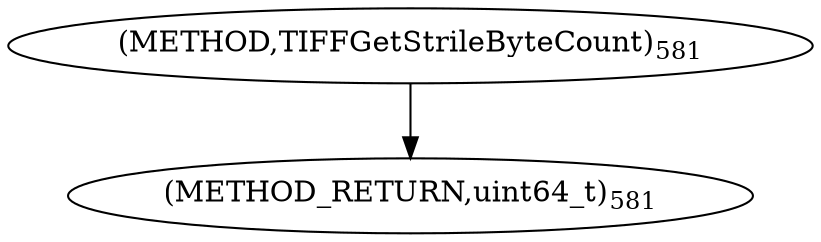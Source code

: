 digraph "TIFFGetStrileByteCount" {  
"9269" [label = <(METHOD,TIFFGetStrileByteCount)<SUB>581</SUB>> ]
"9272" [label = <(METHOD_RETURN,uint64_t)<SUB>581</SUB>> ]
  "9269" -> "9272" 
}

